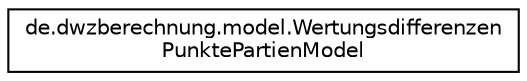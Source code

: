 digraph "Grafische Darstellung der Klassenhierarchie"
{
  edge [fontname="Helvetica",fontsize="10",labelfontname="Helvetica",labelfontsize="10"];
  node [fontname="Helvetica",fontsize="10",shape=record];
  rankdir="LR";
  Node1 [label="de.dwzberechnung.model.Wertungsdifferenzen\lPunktePartienModel",height=0.2,width=0.4,color="black", fillcolor="white", style="filled",URL="$classde_1_1dwzberechnung_1_1model_1_1_wertungsdifferenzen_punkte_partien_model.html"];
}
